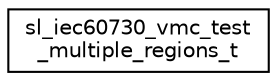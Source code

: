 digraph "Graphical Class Hierarchy"
{
 // LATEX_PDF_SIZE
  edge [fontname="Helvetica",fontsize="10",labelfontname="Helvetica",labelfontsize="10"];
  node [fontname="Helvetica",fontsize="10",shape=record];
  rankdir="LR";
  Node0 [label="sl_iec60730_vmc_test\l_multiple_regions_t",height=0.2,width=0.4,color="black", fillcolor="white", style="filled",URL="$structsl__iec60730__vmc__test__multiple__regions__t.html",tooltip="This structure is used as multiple test regions for VMC testing."];
}
